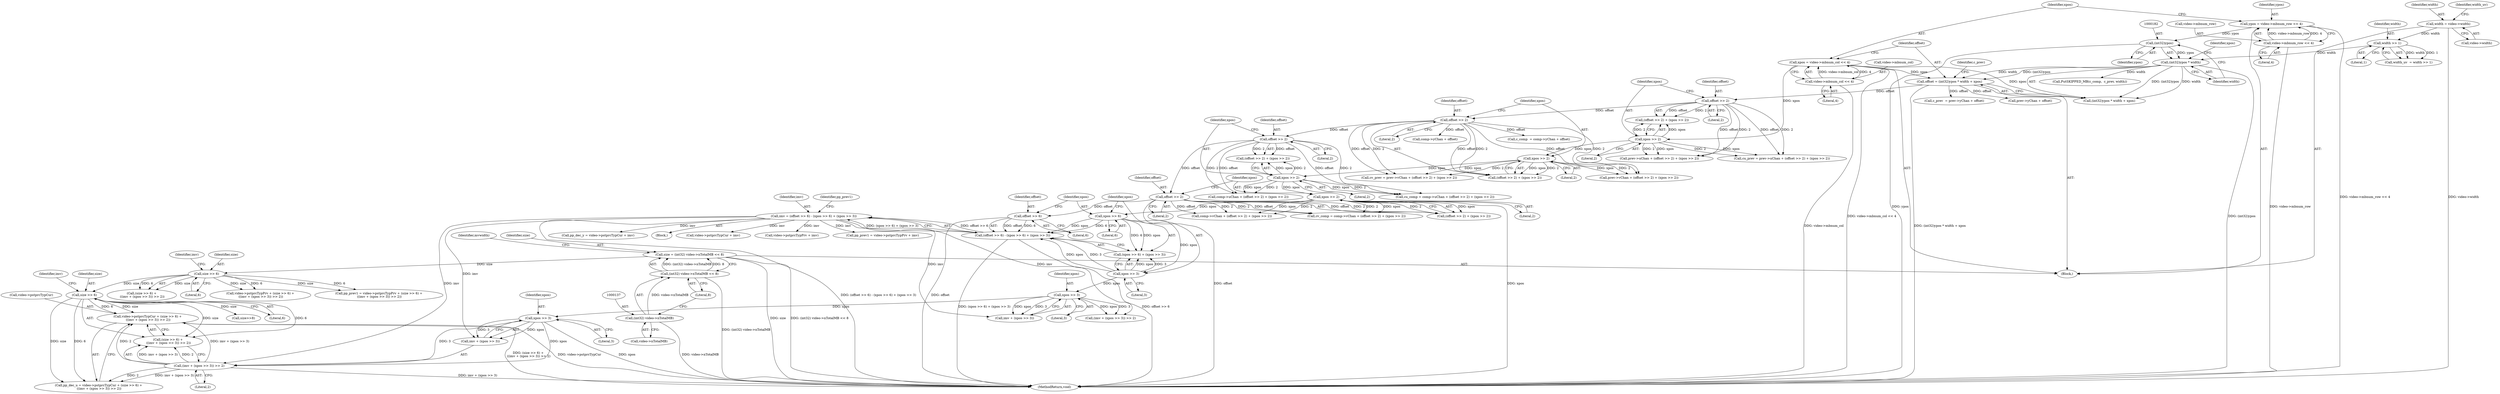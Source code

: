 digraph "0_Android_961e5ac5788b52304e64b9a509781beaf5201fb0_0@pointer" {
"1000358" [label="(Call,video->pstprcTypCur + (size >> 6) +\n ((imv + (xpos >> 3)) >> 2))"];
"1000363" [label="(Call,size >> 6)"];
"1000346" [label="(Call,size >> 6)"];
"1000133" [label="(Call,size = (int32) video->nTotalMB << 8)"];
"1000135" [label="(Call,(int32) video->nTotalMB << 8)"];
"1000136" [label="(Call,(int32) video->nTotalMB)"];
"1000366" [label="(Call,(imv + (xpos >> 3)) >> 2)"];
"1000276" [label="(Call,imv = (offset >> 6) - (xpos >> 6) + (xpos >> 3))"];
"1000278" [label="(Call,(offset >> 6) - (xpos >> 6) + (xpos >> 3))"];
"1000279" [label="(Call,offset >> 6)"];
"1000251" [label="(Call,offset >> 2)"];
"1000238" [label="(Call,offset >> 2)"];
"1000213" [label="(Call,offset >> 2)"];
"1000200" [label="(Call,offset >> 2)"];
"1000177" [label="(Call,offset = (int32)ypos * width + xpos)"];
"1000180" [label="(Call,(int32)ypos * width)"];
"1000181" [label="(Call,(int32)ypos)"];
"1000163" [label="(Call,ypos = video->mbnum_row << 4)"];
"1000165" [label="(Call,video->mbnum_row << 4)"];
"1000160" [label="(Call,width >> 1)"];
"1000153" [label="(Call,width = video->width)"];
"1000170" [label="(Call,xpos = video->mbnum_col << 4)"];
"1000172" [label="(Call,video->mbnum_col << 4)"];
"1000283" [label="(Call,xpos >> 6)"];
"1000254" [label="(Call,xpos >> 2)"];
"1000241" [label="(Call,xpos >> 2)"];
"1000216" [label="(Call,xpos >> 2)"];
"1000203" [label="(Call,xpos >> 2)"];
"1000286" [label="(Call,xpos >> 3)"];
"1000369" [label="(Call,xpos >> 3)"];
"1000352" [label="(Call,xpos >> 3)"];
"1000251" [label="(Call,offset >> 2)"];
"1000363" [label="(Call,size >> 6)"];
"1000354" [label="(Literal,3)"];
"1000371" [label="(Literal,3)"];
"1000184" [label="(Identifier,width)"];
"1000359" [label="(Call,video->pstprcTypCur)"];
"1000171" [label="(Identifier,xpos)"];
"1000370" [label="(Identifier,xpos)"];
"1000256" [label="(Literal,2)"];
"1000141" [label="(Literal,8)"];
"1000206" [label="(Call,cv_prev = prev->vChan + (offset >> 2) + (xpos >> 2))"];
"1000186" [label="(Call,c_prev  = prev->yChan + offset)"];
"1000296" [label="(Call,pp_dec_y = video->pstprcTypCur + imv)"];
"1000252" [label="(Identifier,offset)"];
"1000199" [label="(Call,(offset >> 2) + (xpos >> 2))"];
"1000202" [label="(Literal,2)"];
"1000346" [label="(Call,size >> 6)"];
"1000214" [label="(Identifier,offset)"];
"1000348" [label="(Literal,6)"];
"1000176" [label="(Literal,4)"];
"1000172" [label="(Call,video->mbnum_col << 4)"];
"1000135" [label="(Call,(int32) video->nTotalMB << 8)"];
"1000353" [label="(Identifier,xpos)"];
"1000390" [label="(MethodReturn,void)"];
"1000241" [label="(Call,xpos >> 2)"];
"1000215" [label="(Literal,2)"];
"1000349" [label="(Call,(imv + (xpos >> 3)) >> 2)"];
"1000356" [label="(Call,pp_dec_u = video->pstprcTypCur + (size >> 6) +\n ((imv + (xpos >> 3)) >> 2))"];
"1000177" [label="(Call,offset = (int32)ypos * width + xpos)"];
"1000195" [label="(Call,prev->uChan + (offset >> 2) + (xpos >> 2))"];
"1000231" [label="(Call,cu_comp = comp->uChan + (offset >> 2) + (xpos >> 2))"];
"1000239" [label="(Identifier,offset)"];
"1000362" [label="(Call,(size >> 6) +\n ((imv + (xpos >> 3)) >> 2))"];
"1000161" [label="(Identifier,width)"];
"1000282" [label="(Call,(xpos >> 6) + (xpos >> 3))"];
"1000155" [label="(Call,video->width)"];
"1000285" [label="(Literal,6)"];
"1000164" [label="(Identifier,ypos)"];
"1000213" [label="(Call,offset >> 2)"];
"1000159" [label="(Identifier,width_uv)"];
"1000188" [label="(Call,prev->yChan + offset)"];
"1000255" [label="(Identifier,xpos)"];
"1000187" [label="(Identifier,c_prev)"];
"1000204" [label="(Identifier,xpos)"];
"1000372" [label="(Literal,2)"];
"1000275" [label="(Block,)"];
"1000162" [label="(Literal,1)"];
"1000165" [label="(Call,video->mbnum_row << 4)"];
"1000226" [label="(Call,comp->yChan + offset)"];
"1000154" [label="(Identifier,width)"];
"1000278" [label="(Call,(offset >> 6) - (xpos >> 6) + (xpos >> 3))"];
"1000367" [label="(Call,imv + (xpos >> 3))"];
"1000240" [label="(Literal,2)"];
"1000212" [label="(Call,(offset >> 2) + (xpos >> 2))"];
"1000153" [label="(Call,width = video->width)"];
"1000369" [label="(Call,xpos >> 3)"];
"1000368" [label="(Identifier,imv)"];
"1000350" [label="(Call,imv + (xpos >> 3))"];
"1000352" [label="(Call,xpos >> 3)"];
"1000160" [label="(Call,width >> 1)"];
"1000276" [label="(Call,imv = (offset >> 6) - (xpos >> 6) + (xpos >> 3))"];
"1000208" [label="(Call,prev->vChan + (offset >> 2) + (xpos >> 2))"];
"1000224" [label="(Call,c_comp  = comp->yChan + offset)"];
"1000185" [label="(Identifier,xpos)"];
"1000112" [label="(Block,)"];
"1000181" [label="(Call,(int32)ypos)"];
"1000347" [label="(Identifier,size)"];
"1000345" [label="(Call,(size >> 6) +\n ((imv + (xpos >> 3)) >> 2))"];
"1000218" [label="(Literal,2)"];
"1000358" [label="(Call,video->pstprcTypCur + (size >> 6) +\n ((imv + (xpos >> 3)) >> 2))"];
"1000244" [label="(Call,cv_comp = comp->vChan + (offset >> 2) + (xpos >> 2))"];
"1000298" [label="(Call,video->pstprcTypCur + imv)"];
"1000351" [label="(Identifier,imv)"];
"1000233" [label="(Call,comp->uChan + (offset >> 2) + (xpos >> 2))"];
"1000183" [label="(Identifier,ypos)"];
"1000288" [label="(Literal,3)"];
"1000283" [label="(Call,xpos >> 6)"];
"1000169" [label="(Literal,4)"];
"1000134" [label="(Identifier,size)"];
"1000277" [label="(Identifier,imv)"];
"1000158" [label="(Call,width_uv  = width >> 1)"];
"1000166" [label="(Call,video->mbnum_row)"];
"1000147" [label="(Identifier,mvwidth)"];
"1000193" [label="(Call,cu_prev = prev->uChan + (offset >> 2) + (xpos >> 2))"];
"1000238" [label="(Call,offset >> 2)"];
"1000246" [label="(Call,comp->vChan + (offset >> 2) + (xpos >> 2))"];
"1000341" [label="(Call,video->pstprcTypPrv + (size >> 6) +\n ((imv + (xpos >> 3)) >> 2))"];
"1000381" [label="(Call,size>>8)"];
"1000257" [label="(Call,PutSKIPPED_MB(c_comp,  c_prev, width))"];
"1000250" [label="(Call,(offset >> 2) + (xpos >> 2))"];
"1000136" [label="(Call,(int32) video->nTotalMB)"];
"1000242" [label="(Identifier,xpos)"];
"1000284" [label="(Identifier,xpos)"];
"1000200" [label="(Call,offset >> 2)"];
"1000201" [label="(Identifier,offset)"];
"1000179" [label="(Call,(int32)ypos * width + xpos)"];
"1000279" [label="(Call,offset >> 6)"];
"1000178" [label="(Identifier,offset)"];
"1000237" [label="(Call,(offset >> 2) + (xpos >> 2))"];
"1000290" [label="(Identifier,pp_prev1)"];
"1000163" [label="(Call,ypos = video->mbnum_row << 4)"];
"1000281" [label="(Literal,6)"];
"1000138" [label="(Call,video->nTotalMB)"];
"1000180" [label="(Call,(int32)ypos * width)"];
"1000286" [label="(Call,xpos >> 3)"];
"1000216" [label="(Call,xpos >> 2)"];
"1000205" [label="(Literal,2)"];
"1000364" [label="(Identifier,size)"];
"1000291" [label="(Call,video->pstprcTypPrv + imv)"];
"1000287" [label="(Identifier,xpos)"];
"1000280" [label="(Identifier,offset)"];
"1000133" [label="(Call,size = (int32) video->nTotalMB << 8)"];
"1000253" [label="(Literal,2)"];
"1000203" [label="(Call,xpos >> 2)"];
"1000366" [label="(Call,(imv + (xpos >> 3)) >> 2)"];
"1000243" [label="(Literal,2)"];
"1000339" [label="(Call,pp_prev1 = video->pstprcTypPrv + (size >> 6) +\n ((imv + (xpos >> 3)) >> 2))"];
"1000170" [label="(Call,xpos = video->mbnum_col << 4)"];
"1000254" [label="(Call,xpos >> 2)"];
"1000365" [label="(Literal,6)"];
"1000173" [label="(Call,video->mbnum_col)"];
"1000289" [label="(Call,pp_prev1 = video->pstprcTypPrv + imv)"];
"1000217" [label="(Identifier,xpos)"];
"1000358" -> "1000356"  [label="AST: "];
"1000358" -> "1000362"  [label="CFG: "];
"1000359" -> "1000358"  [label="AST: "];
"1000362" -> "1000358"  [label="AST: "];
"1000356" -> "1000358"  [label="CFG: "];
"1000358" -> "1000390"  [label="DDG: (size >> 6) +\n ((imv + (xpos >> 3)) >> 2)"];
"1000358" -> "1000390"  [label="DDG: video->pstprcTypCur"];
"1000363" -> "1000358"  [label="DDG: size"];
"1000363" -> "1000358"  [label="DDG: 6"];
"1000366" -> "1000358"  [label="DDG: imv + (xpos >> 3)"];
"1000366" -> "1000358"  [label="DDG: 2"];
"1000363" -> "1000362"  [label="AST: "];
"1000363" -> "1000365"  [label="CFG: "];
"1000364" -> "1000363"  [label="AST: "];
"1000365" -> "1000363"  [label="AST: "];
"1000368" -> "1000363"  [label="CFG: "];
"1000363" -> "1000356"  [label="DDG: size"];
"1000363" -> "1000356"  [label="DDG: 6"];
"1000363" -> "1000362"  [label="DDG: size"];
"1000363" -> "1000362"  [label="DDG: 6"];
"1000346" -> "1000363"  [label="DDG: size"];
"1000363" -> "1000381"  [label="DDG: size"];
"1000346" -> "1000345"  [label="AST: "];
"1000346" -> "1000348"  [label="CFG: "];
"1000347" -> "1000346"  [label="AST: "];
"1000348" -> "1000346"  [label="AST: "];
"1000351" -> "1000346"  [label="CFG: "];
"1000346" -> "1000339"  [label="DDG: size"];
"1000346" -> "1000339"  [label="DDG: 6"];
"1000346" -> "1000341"  [label="DDG: size"];
"1000346" -> "1000341"  [label="DDG: 6"];
"1000346" -> "1000345"  [label="DDG: size"];
"1000346" -> "1000345"  [label="DDG: 6"];
"1000133" -> "1000346"  [label="DDG: size"];
"1000133" -> "1000112"  [label="AST: "];
"1000133" -> "1000135"  [label="CFG: "];
"1000134" -> "1000133"  [label="AST: "];
"1000135" -> "1000133"  [label="AST: "];
"1000147" -> "1000133"  [label="CFG: "];
"1000133" -> "1000390"  [label="DDG: size"];
"1000133" -> "1000390"  [label="DDG: (int32) video->nTotalMB << 8"];
"1000135" -> "1000133"  [label="DDG: (int32) video->nTotalMB"];
"1000135" -> "1000133"  [label="DDG: 8"];
"1000135" -> "1000141"  [label="CFG: "];
"1000136" -> "1000135"  [label="AST: "];
"1000141" -> "1000135"  [label="AST: "];
"1000135" -> "1000390"  [label="DDG: (int32) video->nTotalMB"];
"1000136" -> "1000135"  [label="DDG: video->nTotalMB"];
"1000136" -> "1000138"  [label="CFG: "];
"1000137" -> "1000136"  [label="AST: "];
"1000138" -> "1000136"  [label="AST: "];
"1000141" -> "1000136"  [label="CFG: "];
"1000136" -> "1000390"  [label="DDG: video->nTotalMB"];
"1000366" -> "1000362"  [label="AST: "];
"1000366" -> "1000372"  [label="CFG: "];
"1000367" -> "1000366"  [label="AST: "];
"1000372" -> "1000366"  [label="AST: "];
"1000362" -> "1000366"  [label="CFG: "];
"1000366" -> "1000390"  [label="DDG: imv + (xpos >> 3)"];
"1000366" -> "1000356"  [label="DDG: imv + (xpos >> 3)"];
"1000366" -> "1000356"  [label="DDG: 2"];
"1000366" -> "1000362"  [label="DDG: imv + (xpos >> 3)"];
"1000366" -> "1000362"  [label="DDG: 2"];
"1000276" -> "1000366"  [label="DDG: imv"];
"1000369" -> "1000366"  [label="DDG: xpos"];
"1000369" -> "1000366"  [label="DDG: 3"];
"1000276" -> "1000275"  [label="AST: "];
"1000276" -> "1000278"  [label="CFG: "];
"1000277" -> "1000276"  [label="AST: "];
"1000278" -> "1000276"  [label="AST: "];
"1000290" -> "1000276"  [label="CFG: "];
"1000276" -> "1000390"  [label="DDG: (offset >> 6) - (xpos >> 6) + (xpos >> 3)"];
"1000278" -> "1000276"  [label="DDG: offset >> 6"];
"1000278" -> "1000276"  [label="DDG: (xpos >> 6) + (xpos >> 3)"];
"1000276" -> "1000289"  [label="DDG: imv"];
"1000276" -> "1000291"  [label="DDG: imv"];
"1000276" -> "1000296"  [label="DDG: imv"];
"1000276" -> "1000298"  [label="DDG: imv"];
"1000276" -> "1000349"  [label="DDG: imv"];
"1000276" -> "1000350"  [label="DDG: imv"];
"1000276" -> "1000367"  [label="DDG: imv"];
"1000278" -> "1000282"  [label="CFG: "];
"1000279" -> "1000278"  [label="AST: "];
"1000282" -> "1000278"  [label="AST: "];
"1000278" -> "1000390"  [label="DDG: (xpos >> 6) + (xpos >> 3)"];
"1000278" -> "1000390"  [label="DDG: offset >> 6"];
"1000279" -> "1000278"  [label="DDG: offset"];
"1000279" -> "1000278"  [label="DDG: 6"];
"1000283" -> "1000278"  [label="DDG: xpos"];
"1000283" -> "1000278"  [label="DDG: 6"];
"1000286" -> "1000278"  [label="DDG: xpos"];
"1000286" -> "1000278"  [label="DDG: 3"];
"1000279" -> "1000281"  [label="CFG: "];
"1000280" -> "1000279"  [label="AST: "];
"1000281" -> "1000279"  [label="AST: "];
"1000284" -> "1000279"  [label="CFG: "];
"1000279" -> "1000390"  [label="DDG: offset"];
"1000251" -> "1000279"  [label="DDG: offset"];
"1000251" -> "1000250"  [label="AST: "];
"1000251" -> "1000253"  [label="CFG: "];
"1000252" -> "1000251"  [label="AST: "];
"1000253" -> "1000251"  [label="AST: "];
"1000255" -> "1000251"  [label="CFG: "];
"1000251" -> "1000390"  [label="DDG: offset"];
"1000251" -> "1000244"  [label="DDG: offset"];
"1000251" -> "1000244"  [label="DDG: 2"];
"1000251" -> "1000246"  [label="DDG: offset"];
"1000251" -> "1000246"  [label="DDG: 2"];
"1000251" -> "1000250"  [label="DDG: offset"];
"1000251" -> "1000250"  [label="DDG: 2"];
"1000238" -> "1000251"  [label="DDG: offset"];
"1000238" -> "1000237"  [label="AST: "];
"1000238" -> "1000240"  [label="CFG: "];
"1000239" -> "1000238"  [label="AST: "];
"1000240" -> "1000238"  [label="AST: "];
"1000242" -> "1000238"  [label="CFG: "];
"1000238" -> "1000231"  [label="DDG: offset"];
"1000238" -> "1000231"  [label="DDG: 2"];
"1000238" -> "1000233"  [label="DDG: offset"];
"1000238" -> "1000233"  [label="DDG: 2"];
"1000238" -> "1000237"  [label="DDG: offset"];
"1000238" -> "1000237"  [label="DDG: 2"];
"1000213" -> "1000238"  [label="DDG: offset"];
"1000213" -> "1000212"  [label="AST: "];
"1000213" -> "1000215"  [label="CFG: "];
"1000214" -> "1000213"  [label="AST: "];
"1000215" -> "1000213"  [label="AST: "];
"1000217" -> "1000213"  [label="CFG: "];
"1000213" -> "1000206"  [label="DDG: offset"];
"1000213" -> "1000206"  [label="DDG: 2"];
"1000213" -> "1000208"  [label="DDG: offset"];
"1000213" -> "1000208"  [label="DDG: 2"];
"1000213" -> "1000212"  [label="DDG: offset"];
"1000213" -> "1000212"  [label="DDG: 2"];
"1000200" -> "1000213"  [label="DDG: offset"];
"1000213" -> "1000224"  [label="DDG: offset"];
"1000213" -> "1000226"  [label="DDG: offset"];
"1000200" -> "1000199"  [label="AST: "];
"1000200" -> "1000202"  [label="CFG: "];
"1000201" -> "1000200"  [label="AST: "];
"1000202" -> "1000200"  [label="AST: "];
"1000204" -> "1000200"  [label="CFG: "];
"1000200" -> "1000193"  [label="DDG: offset"];
"1000200" -> "1000193"  [label="DDG: 2"];
"1000200" -> "1000195"  [label="DDG: offset"];
"1000200" -> "1000195"  [label="DDG: 2"];
"1000200" -> "1000199"  [label="DDG: offset"];
"1000200" -> "1000199"  [label="DDG: 2"];
"1000177" -> "1000200"  [label="DDG: offset"];
"1000177" -> "1000112"  [label="AST: "];
"1000177" -> "1000179"  [label="CFG: "];
"1000178" -> "1000177"  [label="AST: "];
"1000179" -> "1000177"  [label="AST: "];
"1000187" -> "1000177"  [label="CFG: "];
"1000177" -> "1000390"  [label="DDG: (int32)ypos * width + xpos"];
"1000180" -> "1000177"  [label="DDG: (int32)ypos"];
"1000180" -> "1000177"  [label="DDG: width"];
"1000170" -> "1000177"  [label="DDG: xpos"];
"1000177" -> "1000186"  [label="DDG: offset"];
"1000177" -> "1000188"  [label="DDG: offset"];
"1000180" -> "1000179"  [label="AST: "];
"1000180" -> "1000184"  [label="CFG: "];
"1000181" -> "1000180"  [label="AST: "];
"1000184" -> "1000180"  [label="AST: "];
"1000185" -> "1000180"  [label="CFG: "];
"1000180" -> "1000390"  [label="DDG: (int32)ypos"];
"1000180" -> "1000179"  [label="DDG: (int32)ypos"];
"1000180" -> "1000179"  [label="DDG: width"];
"1000181" -> "1000180"  [label="DDG: ypos"];
"1000160" -> "1000180"  [label="DDG: width"];
"1000180" -> "1000257"  [label="DDG: width"];
"1000181" -> "1000183"  [label="CFG: "];
"1000182" -> "1000181"  [label="AST: "];
"1000183" -> "1000181"  [label="AST: "];
"1000184" -> "1000181"  [label="CFG: "];
"1000181" -> "1000390"  [label="DDG: ypos"];
"1000163" -> "1000181"  [label="DDG: ypos"];
"1000163" -> "1000112"  [label="AST: "];
"1000163" -> "1000165"  [label="CFG: "];
"1000164" -> "1000163"  [label="AST: "];
"1000165" -> "1000163"  [label="AST: "];
"1000171" -> "1000163"  [label="CFG: "];
"1000163" -> "1000390"  [label="DDG: video->mbnum_row << 4"];
"1000165" -> "1000163"  [label="DDG: video->mbnum_row"];
"1000165" -> "1000163"  [label="DDG: 4"];
"1000165" -> "1000169"  [label="CFG: "];
"1000166" -> "1000165"  [label="AST: "];
"1000169" -> "1000165"  [label="AST: "];
"1000165" -> "1000390"  [label="DDG: video->mbnum_row"];
"1000160" -> "1000158"  [label="AST: "];
"1000160" -> "1000162"  [label="CFG: "];
"1000161" -> "1000160"  [label="AST: "];
"1000162" -> "1000160"  [label="AST: "];
"1000158" -> "1000160"  [label="CFG: "];
"1000160" -> "1000158"  [label="DDG: width"];
"1000160" -> "1000158"  [label="DDG: 1"];
"1000153" -> "1000160"  [label="DDG: width"];
"1000153" -> "1000112"  [label="AST: "];
"1000153" -> "1000155"  [label="CFG: "];
"1000154" -> "1000153"  [label="AST: "];
"1000155" -> "1000153"  [label="AST: "];
"1000159" -> "1000153"  [label="CFG: "];
"1000153" -> "1000390"  [label="DDG: video->width"];
"1000170" -> "1000112"  [label="AST: "];
"1000170" -> "1000172"  [label="CFG: "];
"1000171" -> "1000170"  [label="AST: "];
"1000172" -> "1000170"  [label="AST: "];
"1000178" -> "1000170"  [label="CFG: "];
"1000170" -> "1000390"  [label="DDG: video->mbnum_col << 4"];
"1000172" -> "1000170"  [label="DDG: video->mbnum_col"];
"1000172" -> "1000170"  [label="DDG: 4"];
"1000170" -> "1000179"  [label="DDG: xpos"];
"1000170" -> "1000203"  [label="DDG: xpos"];
"1000172" -> "1000176"  [label="CFG: "];
"1000173" -> "1000172"  [label="AST: "];
"1000176" -> "1000172"  [label="AST: "];
"1000172" -> "1000390"  [label="DDG: video->mbnum_col"];
"1000283" -> "1000282"  [label="AST: "];
"1000283" -> "1000285"  [label="CFG: "];
"1000284" -> "1000283"  [label="AST: "];
"1000285" -> "1000283"  [label="AST: "];
"1000287" -> "1000283"  [label="CFG: "];
"1000283" -> "1000282"  [label="DDG: xpos"];
"1000283" -> "1000282"  [label="DDG: 6"];
"1000254" -> "1000283"  [label="DDG: xpos"];
"1000283" -> "1000286"  [label="DDG: xpos"];
"1000254" -> "1000250"  [label="AST: "];
"1000254" -> "1000256"  [label="CFG: "];
"1000255" -> "1000254"  [label="AST: "];
"1000256" -> "1000254"  [label="AST: "];
"1000250" -> "1000254"  [label="CFG: "];
"1000254" -> "1000390"  [label="DDG: xpos"];
"1000254" -> "1000244"  [label="DDG: xpos"];
"1000254" -> "1000244"  [label="DDG: 2"];
"1000254" -> "1000246"  [label="DDG: xpos"];
"1000254" -> "1000246"  [label="DDG: 2"];
"1000254" -> "1000250"  [label="DDG: xpos"];
"1000254" -> "1000250"  [label="DDG: 2"];
"1000241" -> "1000254"  [label="DDG: xpos"];
"1000241" -> "1000237"  [label="AST: "];
"1000241" -> "1000243"  [label="CFG: "];
"1000242" -> "1000241"  [label="AST: "];
"1000243" -> "1000241"  [label="AST: "];
"1000237" -> "1000241"  [label="CFG: "];
"1000241" -> "1000231"  [label="DDG: xpos"];
"1000241" -> "1000231"  [label="DDG: 2"];
"1000241" -> "1000233"  [label="DDG: xpos"];
"1000241" -> "1000233"  [label="DDG: 2"];
"1000241" -> "1000237"  [label="DDG: xpos"];
"1000241" -> "1000237"  [label="DDG: 2"];
"1000216" -> "1000241"  [label="DDG: xpos"];
"1000216" -> "1000212"  [label="AST: "];
"1000216" -> "1000218"  [label="CFG: "];
"1000217" -> "1000216"  [label="AST: "];
"1000218" -> "1000216"  [label="AST: "];
"1000212" -> "1000216"  [label="CFG: "];
"1000216" -> "1000206"  [label="DDG: xpos"];
"1000216" -> "1000206"  [label="DDG: 2"];
"1000216" -> "1000208"  [label="DDG: xpos"];
"1000216" -> "1000208"  [label="DDG: 2"];
"1000216" -> "1000212"  [label="DDG: xpos"];
"1000216" -> "1000212"  [label="DDG: 2"];
"1000203" -> "1000216"  [label="DDG: xpos"];
"1000203" -> "1000199"  [label="AST: "];
"1000203" -> "1000205"  [label="CFG: "];
"1000204" -> "1000203"  [label="AST: "];
"1000205" -> "1000203"  [label="AST: "];
"1000199" -> "1000203"  [label="CFG: "];
"1000203" -> "1000193"  [label="DDG: xpos"];
"1000203" -> "1000193"  [label="DDG: 2"];
"1000203" -> "1000195"  [label="DDG: xpos"];
"1000203" -> "1000195"  [label="DDG: 2"];
"1000203" -> "1000199"  [label="DDG: xpos"];
"1000203" -> "1000199"  [label="DDG: 2"];
"1000286" -> "1000282"  [label="AST: "];
"1000286" -> "1000288"  [label="CFG: "];
"1000287" -> "1000286"  [label="AST: "];
"1000288" -> "1000286"  [label="AST: "];
"1000282" -> "1000286"  [label="CFG: "];
"1000286" -> "1000282"  [label="DDG: xpos"];
"1000286" -> "1000282"  [label="DDG: 3"];
"1000286" -> "1000352"  [label="DDG: xpos"];
"1000369" -> "1000367"  [label="AST: "];
"1000369" -> "1000371"  [label="CFG: "];
"1000370" -> "1000369"  [label="AST: "];
"1000371" -> "1000369"  [label="AST: "];
"1000367" -> "1000369"  [label="CFG: "];
"1000369" -> "1000390"  [label="DDG: xpos"];
"1000369" -> "1000367"  [label="DDG: xpos"];
"1000369" -> "1000367"  [label="DDG: 3"];
"1000352" -> "1000369"  [label="DDG: xpos"];
"1000352" -> "1000350"  [label="AST: "];
"1000352" -> "1000354"  [label="CFG: "];
"1000353" -> "1000352"  [label="AST: "];
"1000354" -> "1000352"  [label="AST: "];
"1000350" -> "1000352"  [label="CFG: "];
"1000352" -> "1000349"  [label="DDG: xpos"];
"1000352" -> "1000349"  [label="DDG: 3"];
"1000352" -> "1000350"  [label="DDG: xpos"];
"1000352" -> "1000350"  [label="DDG: 3"];
}
